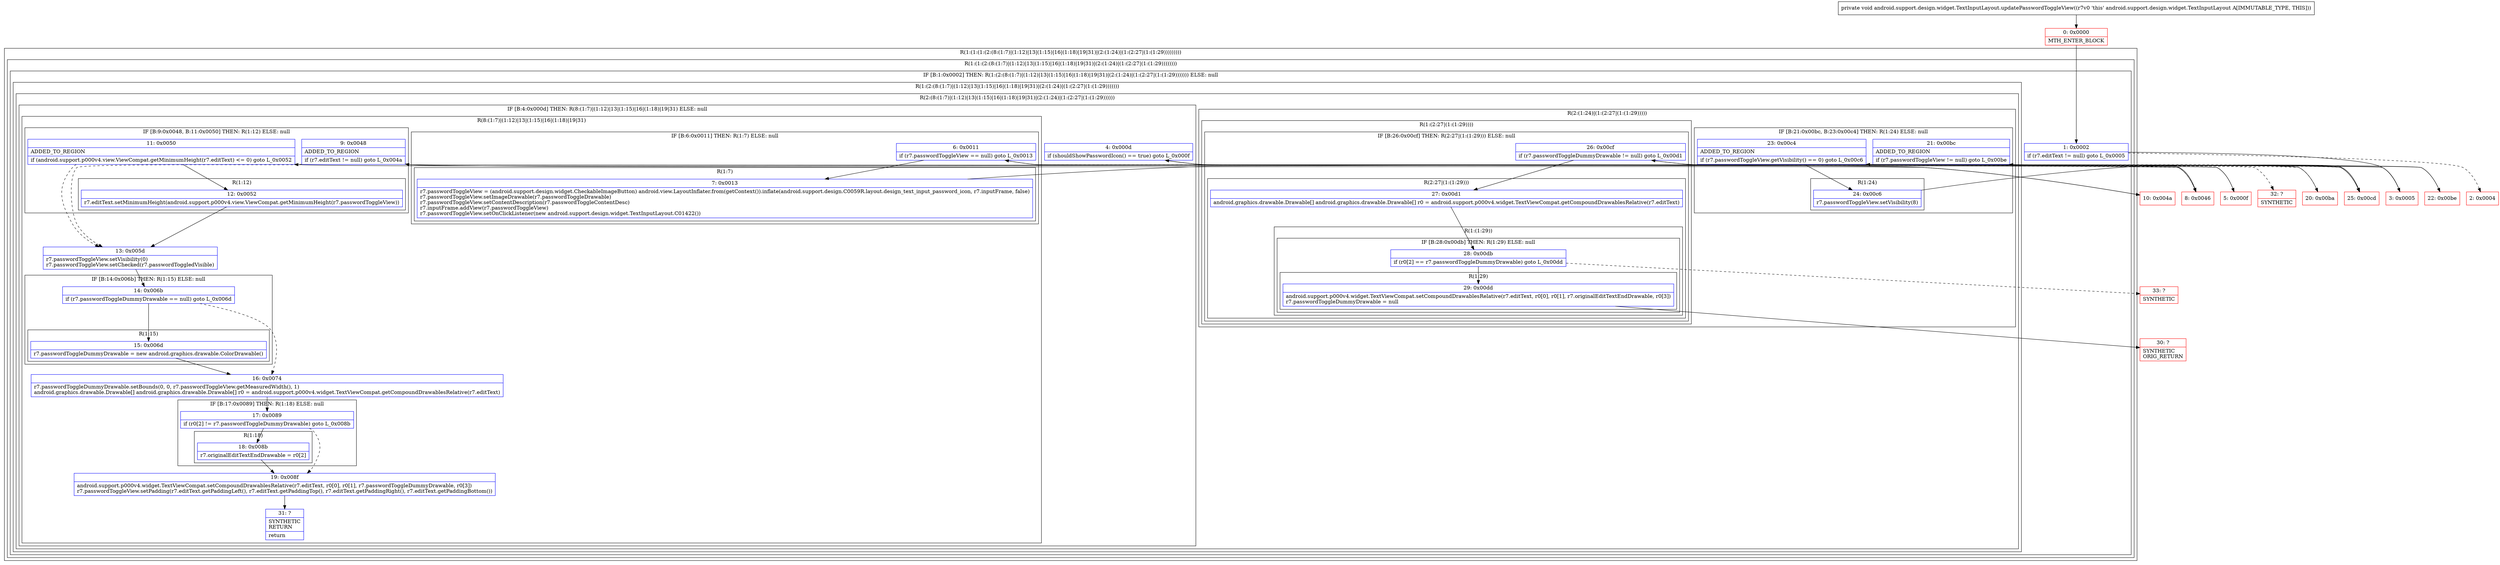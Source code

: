 digraph "CFG forandroid.support.design.widget.TextInputLayout.updatePasswordToggleView()V" {
subgraph cluster_Region_1442399581 {
label = "R(1:(1:(1:(2:(8:(1:7)|(1:12)|13|(1:15)|16|(1:18)|19|31)|(2:(1:24)|(1:(2:27|(1:(1:29)))))))))";
node [shape=record,color=blue];
subgraph cluster_Region_1809722718 {
label = "R(1:(1:(2:(8:(1:7)|(1:12)|13|(1:15)|16|(1:18)|19|31)|(2:(1:24)|(1:(2:27|(1:(1:29))))))))";
node [shape=record,color=blue];
subgraph cluster_IfRegion_1762917657 {
label = "IF [B:1:0x0002] THEN: R(1:(2:(8:(1:7)|(1:12)|13|(1:15)|16|(1:18)|19|31)|(2:(1:24)|(1:(2:27|(1:(1:29))))))) ELSE: null";
node [shape=record,color=blue];
Node_1 [shape=record,label="{1\:\ 0x0002|if (r7.editText != null) goto L_0x0005\l}"];
subgraph cluster_Region_591920281 {
label = "R(1:(2:(8:(1:7)|(1:12)|13|(1:15)|16|(1:18)|19|31)|(2:(1:24)|(1:(2:27|(1:(1:29)))))))";
node [shape=record,color=blue];
subgraph cluster_Region_1007392257 {
label = "R(2:(8:(1:7)|(1:12)|13|(1:15)|16|(1:18)|19|31)|(2:(1:24)|(1:(2:27|(1:(1:29))))))";
node [shape=record,color=blue];
subgraph cluster_IfRegion_640022531 {
label = "IF [B:4:0x000d] THEN: R(8:(1:7)|(1:12)|13|(1:15)|16|(1:18)|19|31) ELSE: null";
node [shape=record,color=blue];
Node_4 [shape=record,label="{4\:\ 0x000d|if (shouldShowPasswordIcon() == true) goto L_0x000f\l}"];
subgraph cluster_Region_446776498 {
label = "R(8:(1:7)|(1:12)|13|(1:15)|16|(1:18)|19|31)";
node [shape=record,color=blue];
subgraph cluster_IfRegion_1344807659 {
label = "IF [B:6:0x0011] THEN: R(1:7) ELSE: null";
node [shape=record,color=blue];
Node_6 [shape=record,label="{6\:\ 0x0011|if (r7.passwordToggleView == null) goto L_0x0013\l}"];
subgraph cluster_Region_1276624707 {
label = "R(1:7)";
node [shape=record,color=blue];
Node_7 [shape=record,label="{7\:\ 0x0013|r7.passwordToggleView = (android.support.design.widget.CheckableImageButton) android.view.LayoutInflater.from(getContext()).inflate(android.support.design.C0059R.layout.design_text_input_password_icon, r7.inputFrame, false)\lr7.passwordToggleView.setImageDrawable(r7.passwordToggleDrawable)\lr7.passwordToggleView.setContentDescription(r7.passwordToggleContentDesc)\lr7.inputFrame.addView(r7.passwordToggleView)\lr7.passwordToggleView.setOnClickListener(new android.support.design.widget.TextInputLayout.C01422())\l}"];
}
}
subgraph cluster_IfRegion_751600478 {
label = "IF [B:9:0x0048, B:11:0x0050] THEN: R(1:12) ELSE: null";
node [shape=record,color=blue];
Node_9 [shape=record,label="{9\:\ 0x0048|ADDED_TO_REGION\l|if (r7.editText != null) goto L_0x004a\l}"];
Node_11 [shape=record,label="{11\:\ 0x0050|ADDED_TO_REGION\l|if (android.support.p000v4.view.ViewCompat.getMinimumHeight(r7.editText) \<= 0) goto L_0x0052\l}"];
subgraph cluster_Region_631280420 {
label = "R(1:12)";
node [shape=record,color=blue];
Node_12 [shape=record,label="{12\:\ 0x0052|r7.editText.setMinimumHeight(android.support.p000v4.view.ViewCompat.getMinimumHeight(r7.passwordToggleView))\l}"];
}
}
Node_13 [shape=record,label="{13\:\ 0x005d|r7.passwordToggleView.setVisibility(0)\lr7.passwordToggleView.setChecked(r7.passwordToggledVisible)\l}"];
subgraph cluster_IfRegion_881775105 {
label = "IF [B:14:0x006b] THEN: R(1:15) ELSE: null";
node [shape=record,color=blue];
Node_14 [shape=record,label="{14\:\ 0x006b|if (r7.passwordToggleDummyDrawable == null) goto L_0x006d\l}"];
subgraph cluster_Region_1158848116 {
label = "R(1:15)";
node [shape=record,color=blue];
Node_15 [shape=record,label="{15\:\ 0x006d|r7.passwordToggleDummyDrawable = new android.graphics.drawable.ColorDrawable()\l}"];
}
}
Node_16 [shape=record,label="{16\:\ 0x0074|r7.passwordToggleDummyDrawable.setBounds(0, 0, r7.passwordToggleView.getMeasuredWidth(), 1)\landroid.graphics.drawable.Drawable[] android.graphics.drawable.Drawable[] r0 = android.support.p000v4.widget.TextViewCompat.getCompoundDrawablesRelative(r7.editText)\l}"];
subgraph cluster_IfRegion_1685769735 {
label = "IF [B:17:0x0089] THEN: R(1:18) ELSE: null";
node [shape=record,color=blue];
Node_17 [shape=record,label="{17\:\ 0x0089|if (r0[2] != r7.passwordToggleDummyDrawable) goto L_0x008b\l}"];
subgraph cluster_Region_1461846228 {
label = "R(1:18)";
node [shape=record,color=blue];
Node_18 [shape=record,label="{18\:\ 0x008b|r7.originalEditTextEndDrawable = r0[2]\l}"];
}
}
Node_19 [shape=record,label="{19\:\ 0x008f|android.support.p000v4.widget.TextViewCompat.setCompoundDrawablesRelative(r7.editText, r0[0], r0[1], r7.passwordToggleDummyDrawable, r0[3])\lr7.passwordToggleView.setPadding(r7.editText.getPaddingLeft(), r7.editText.getPaddingTop(), r7.editText.getPaddingRight(), r7.editText.getPaddingBottom())\l}"];
Node_31 [shape=record,label="{31\:\ ?|SYNTHETIC\lRETURN\l|return\l}"];
}
}
subgraph cluster_Region_218903547 {
label = "R(2:(1:24)|(1:(2:27|(1:(1:29)))))";
node [shape=record,color=blue];
subgraph cluster_IfRegion_739551437 {
label = "IF [B:21:0x00bc, B:23:0x00c4] THEN: R(1:24) ELSE: null";
node [shape=record,color=blue];
Node_21 [shape=record,label="{21\:\ 0x00bc|ADDED_TO_REGION\l|if (r7.passwordToggleView != null) goto L_0x00be\l}"];
Node_23 [shape=record,label="{23\:\ 0x00c4|ADDED_TO_REGION\l|if (r7.passwordToggleView.getVisibility() == 0) goto L_0x00c6\l}"];
subgraph cluster_Region_1850243476 {
label = "R(1:24)";
node [shape=record,color=blue];
Node_24 [shape=record,label="{24\:\ 0x00c6|r7.passwordToggleView.setVisibility(8)\l}"];
}
}
subgraph cluster_Region_1064876823 {
label = "R(1:(2:27|(1:(1:29))))";
node [shape=record,color=blue];
subgraph cluster_IfRegion_1393018088 {
label = "IF [B:26:0x00cf] THEN: R(2:27|(1:(1:29))) ELSE: null";
node [shape=record,color=blue];
Node_26 [shape=record,label="{26\:\ 0x00cf|if (r7.passwordToggleDummyDrawable != null) goto L_0x00d1\l}"];
subgraph cluster_Region_1074250829 {
label = "R(2:27|(1:(1:29)))";
node [shape=record,color=blue];
Node_27 [shape=record,label="{27\:\ 0x00d1|android.graphics.drawable.Drawable[] android.graphics.drawable.Drawable[] r0 = android.support.p000v4.widget.TextViewCompat.getCompoundDrawablesRelative(r7.editText)\l}"];
subgraph cluster_Region_1515998341 {
label = "R(1:(1:29))";
node [shape=record,color=blue];
subgraph cluster_IfRegion_861933925 {
label = "IF [B:28:0x00db] THEN: R(1:29) ELSE: null";
node [shape=record,color=blue];
Node_28 [shape=record,label="{28\:\ 0x00db|if (r0[2] == r7.passwordToggleDummyDrawable) goto L_0x00dd\l}"];
subgraph cluster_Region_672028218 {
label = "R(1:29)";
node [shape=record,color=blue];
Node_29 [shape=record,label="{29\:\ 0x00dd|android.support.p000v4.widget.TextViewCompat.setCompoundDrawablesRelative(r7.editText, r0[0], r0[1], r7.originalEditTextEndDrawable, r0[3])\lr7.passwordToggleDummyDrawable = null\l}"];
}
}
}
}
}
}
}
}
}
}
}
}
Node_0 [shape=record,color=red,label="{0\:\ 0x0000|MTH_ENTER_BLOCK\l}"];
Node_2 [shape=record,color=red,label="{2\:\ 0x0004}"];
Node_3 [shape=record,color=red,label="{3\:\ 0x0005}"];
Node_5 [shape=record,color=red,label="{5\:\ 0x000f}"];
Node_8 [shape=record,color=red,label="{8\:\ 0x0046}"];
Node_10 [shape=record,color=red,label="{10\:\ 0x004a}"];
Node_20 [shape=record,color=red,label="{20\:\ 0x00ba}"];
Node_22 [shape=record,color=red,label="{22\:\ 0x00be}"];
Node_25 [shape=record,color=red,label="{25\:\ 0x00cd}"];
Node_30 [shape=record,color=red,label="{30\:\ ?|SYNTHETIC\lORIG_RETURN\l}"];
Node_32 [shape=record,color=red,label="{32\:\ ?|SYNTHETIC\l}"];
Node_33 [shape=record,color=red,label="{33\:\ ?|SYNTHETIC\l}"];
MethodNode[shape=record,label="{private void android.support.design.widget.TextInputLayout.updatePasswordToggleView((r7v0 'this' android.support.design.widget.TextInputLayout A[IMMUTABLE_TYPE, THIS])) }"];
MethodNode -> Node_0;
Node_1 -> Node_2[style=dashed];
Node_1 -> Node_3;
Node_4 -> Node_5;
Node_4 -> Node_20[style=dashed];
Node_6 -> Node_7;
Node_6 -> Node_8[style=dashed];
Node_7 -> Node_8;
Node_9 -> Node_10;
Node_9 -> Node_13[style=dashed];
Node_11 -> Node_12;
Node_11 -> Node_13[style=dashed];
Node_12 -> Node_13;
Node_13 -> Node_14;
Node_14 -> Node_15;
Node_14 -> Node_16[style=dashed];
Node_15 -> Node_16;
Node_16 -> Node_17;
Node_17 -> Node_18;
Node_17 -> Node_19[style=dashed];
Node_18 -> Node_19;
Node_19 -> Node_31;
Node_21 -> Node_22;
Node_21 -> Node_25[style=dashed];
Node_23 -> Node_24;
Node_23 -> Node_25[style=dashed];
Node_24 -> Node_25;
Node_26 -> Node_27;
Node_26 -> Node_32[style=dashed];
Node_27 -> Node_28;
Node_28 -> Node_29;
Node_28 -> Node_33[style=dashed];
Node_29 -> Node_30;
Node_0 -> Node_1;
Node_3 -> Node_4;
Node_5 -> Node_6;
Node_8 -> Node_9;
Node_10 -> Node_11;
Node_20 -> Node_21;
Node_22 -> Node_23;
Node_25 -> Node_26;
}


